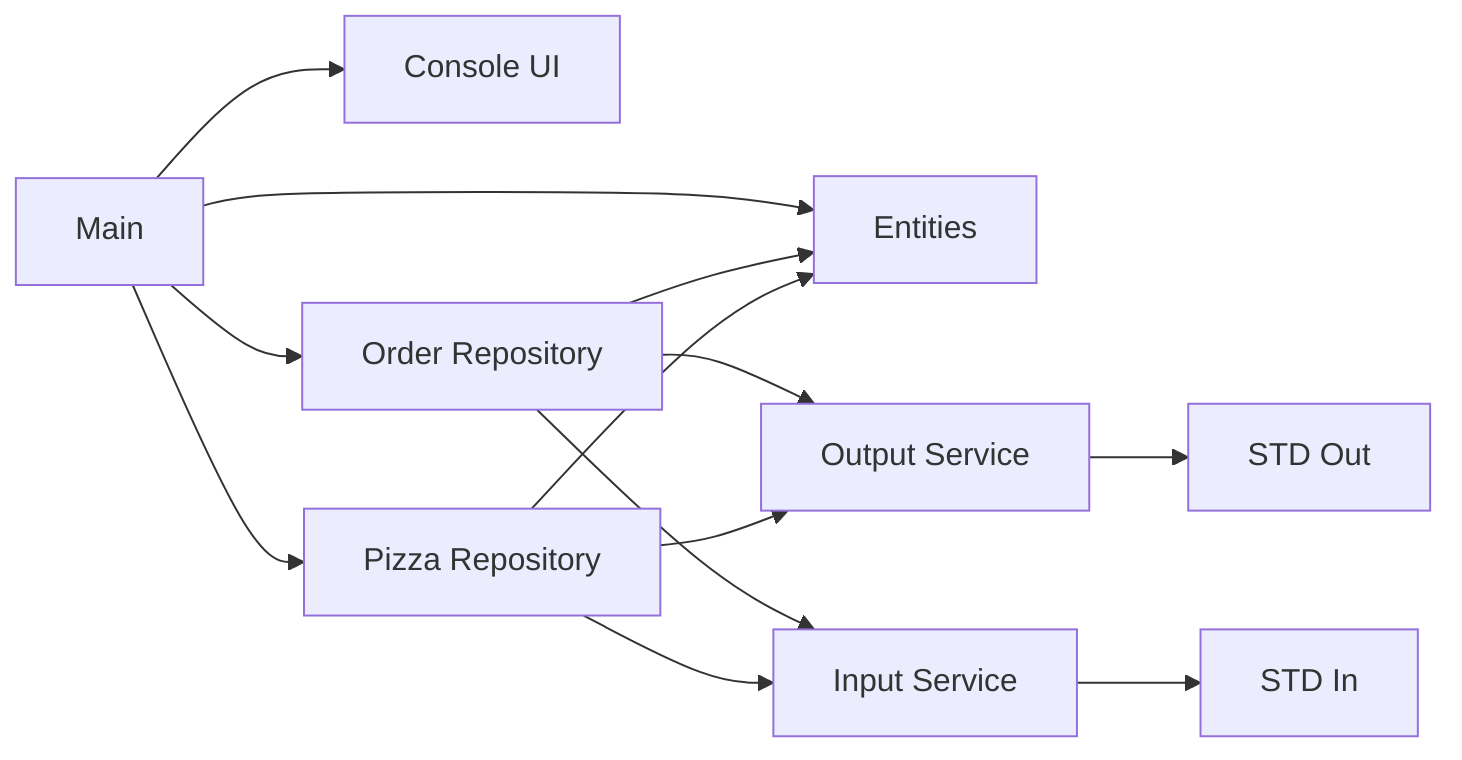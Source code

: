graph LR;
    main[Main] --> console_ui[Console UI];
    main --> orderRepo[Order Repository];
    main --> pizzaRepo[Pizza Repository];
    main --> entities[Entities];
    orderRepo --> entities;
    orderRepo --> outServ[Output Service];    
    orderRepo --> inputService[Input Service]
    pizzaRepo --> entities;
    pizzaRepo --> outServ;
    pizzaRepo --> inputService;
    outServ --> stdOut[STD Out];
    inputService --> stdIn[STD In]
